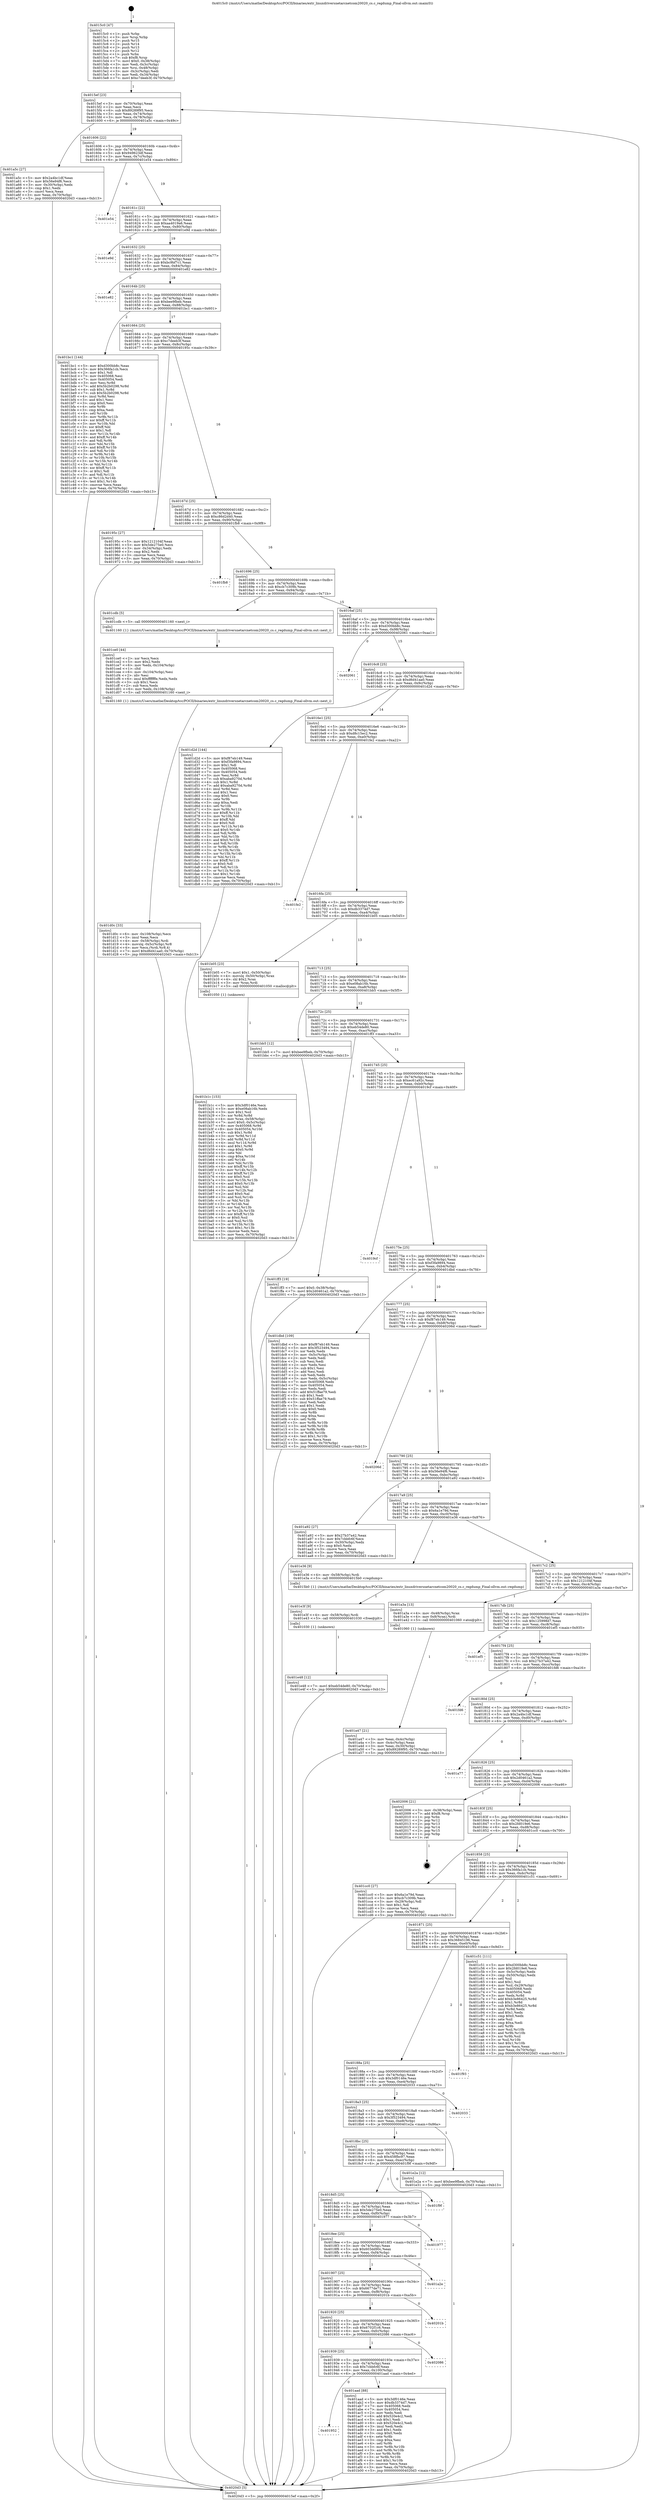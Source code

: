 digraph "0x4015c0" {
  label = "0x4015c0 (/mnt/c/Users/mathe/Desktop/tcc/POCII/binaries/extr_linuxdriversnetarcnetcom20020_cs.c_regdump_Final-ollvm.out::main(0))"
  labelloc = "t"
  node[shape=record]

  Entry [label="",width=0.3,height=0.3,shape=circle,fillcolor=black,style=filled]
  "0x4015ef" [label="{
     0x4015ef [23]\l
     | [instrs]\l
     &nbsp;&nbsp;0x4015ef \<+3\>: mov -0x70(%rbp),%eax\l
     &nbsp;&nbsp;0x4015f2 \<+2\>: mov %eax,%ecx\l
     &nbsp;&nbsp;0x4015f4 \<+6\>: sub $0x89289f95,%ecx\l
     &nbsp;&nbsp;0x4015fa \<+3\>: mov %eax,-0x74(%rbp)\l
     &nbsp;&nbsp;0x4015fd \<+3\>: mov %ecx,-0x78(%rbp)\l
     &nbsp;&nbsp;0x401600 \<+6\>: je 0000000000401a5c \<main+0x49c\>\l
  }"]
  "0x401a5c" [label="{
     0x401a5c [27]\l
     | [instrs]\l
     &nbsp;&nbsp;0x401a5c \<+5\>: mov $0x2a4bc1df,%eax\l
     &nbsp;&nbsp;0x401a61 \<+5\>: mov $0x56e94f6,%ecx\l
     &nbsp;&nbsp;0x401a66 \<+3\>: mov -0x30(%rbp),%edx\l
     &nbsp;&nbsp;0x401a69 \<+3\>: cmp $0x1,%edx\l
     &nbsp;&nbsp;0x401a6c \<+3\>: cmovl %ecx,%eax\l
     &nbsp;&nbsp;0x401a6f \<+3\>: mov %eax,-0x70(%rbp)\l
     &nbsp;&nbsp;0x401a72 \<+5\>: jmp 00000000004020d3 \<main+0xb13\>\l
  }"]
  "0x401606" [label="{
     0x401606 [22]\l
     | [instrs]\l
     &nbsp;&nbsp;0x401606 \<+5\>: jmp 000000000040160b \<main+0x4b\>\l
     &nbsp;&nbsp;0x40160b \<+3\>: mov -0x74(%rbp),%eax\l
     &nbsp;&nbsp;0x40160e \<+5\>: sub $0x949623df,%eax\l
     &nbsp;&nbsp;0x401613 \<+3\>: mov %eax,-0x7c(%rbp)\l
     &nbsp;&nbsp;0x401616 \<+6\>: je 0000000000401e54 \<main+0x894\>\l
  }"]
  Exit [label="",width=0.3,height=0.3,shape=circle,fillcolor=black,style=filled,peripheries=2]
  "0x401e54" [label="{
     0x401e54\l
  }", style=dashed]
  "0x40161c" [label="{
     0x40161c [22]\l
     | [instrs]\l
     &nbsp;&nbsp;0x40161c \<+5\>: jmp 0000000000401621 \<main+0x61\>\l
     &nbsp;&nbsp;0x401621 \<+3\>: mov -0x74(%rbp),%eax\l
     &nbsp;&nbsp;0x401624 \<+5\>: sub $0xaa4019a6,%eax\l
     &nbsp;&nbsp;0x401629 \<+3\>: mov %eax,-0x80(%rbp)\l
     &nbsp;&nbsp;0x40162c \<+6\>: je 0000000000401e9d \<main+0x8dd\>\l
  }"]
  "0x401e48" [label="{
     0x401e48 [12]\l
     | [instrs]\l
     &nbsp;&nbsp;0x401e48 \<+7\>: movl $0xeb54de80,-0x70(%rbp)\l
     &nbsp;&nbsp;0x401e4f \<+5\>: jmp 00000000004020d3 \<main+0xb13\>\l
  }"]
  "0x401e9d" [label="{
     0x401e9d\l
  }", style=dashed]
  "0x401632" [label="{
     0x401632 [25]\l
     | [instrs]\l
     &nbsp;&nbsp;0x401632 \<+5\>: jmp 0000000000401637 \<main+0x77\>\l
     &nbsp;&nbsp;0x401637 \<+3\>: mov -0x74(%rbp),%eax\l
     &nbsp;&nbsp;0x40163a \<+5\>: sub $0xbc9bf7c1,%eax\l
     &nbsp;&nbsp;0x40163f \<+6\>: mov %eax,-0x84(%rbp)\l
     &nbsp;&nbsp;0x401645 \<+6\>: je 0000000000401e82 \<main+0x8c2\>\l
  }"]
  "0x401e3f" [label="{
     0x401e3f [9]\l
     | [instrs]\l
     &nbsp;&nbsp;0x401e3f \<+4\>: mov -0x58(%rbp),%rdi\l
     &nbsp;&nbsp;0x401e43 \<+5\>: call 0000000000401030 \<free@plt\>\l
     | [calls]\l
     &nbsp;&nbsp;0x401030 \{1\} (unknown)\l
  }"]
  "0x401e82" [label="{
     0x401e82\l
  }", style=dashed]
  "0x40164b" [label="{
     0x40164b [25]\l
     | [instrs]\l
     &nbsp;&nbsp;0x40164b \<+5\>: jmp 0000000000401650 \<main+0x90\>\l
     &nbsp;&nbsp;0x401650 \<+3\>: mov -0x74(%rbp),%eax\l
     &nbsp;&nbsp;0x401653 \<+5\>: sub $0xbee9fbeb,%eax\l
     &nbsp;&nbsp;0x401658 \<+6\>: mov %eax,-0x88(%rbp)\l
     &nbsp;&nbsp;0x40165e \<+6\>: je 0000000000401bc1 \<main+0x601\>\l
  }"]
  "0x401d0c" [label="{
     0x401d0c [33]\l
     | [instrs]\l
     &nbsp;&nbsp;0x401d0c \<+6\>: mov -0x108(%rbp),%ecx\l
     &nbsp;&nbsp;0x401d12 \<+3\>: imul %eax,%ecx\l
     &nbsp;&nbsp;0x401d15 \<+4\>: mov -0x58(%rbp),%rdi\l
     &nbsp;&nbsp;0x401d19 \<+4\>: movslq -0x5c(%rbp),%r8\l
     &nbsp;&nbsp;0x401d1d \<+4\>: mov %ecx,(%rdi,%r8,4)\l
     &nbsp;&nbsp;0x401d21 \<+7\>: movl $0xd6d41aa0,-0x70(%rbp)\l
     &nbsp;&nbsp;0x401d28 \<+5\>: jmp 00000000004020d3 \<main+0xb13\>\l
  }"]
  "0x401bc1" [label="{
     0x401bc1 [144]\l
     | [instrs]\l
     &nbsp;&nbsp;0x401bc1 \<+5\>: mov $0xd300bb8c,%eax\l
     &nbsp;&nbsp;0x401bc6 \<+5\>: mov $0x366fa1cb,%ecx\l
     &nbsp;&nbsp;0x401bcb \<+2\>: mov $0x1,%dl\l
     &nbsp;&nbsp;0x401bcd \<+7\>: mov 0x405068,%esi\l
     &nbsp;&nbsp;0x401bd4 \<+7\>: mov 0x405054,%edi\l
     &nbsp;&nbsp;0x401bdb \<+3\>: mov %esi,%r8d\l
     &nbsp;&nbsp;0x401bde \<+7\>: add $0x5b2b0298,%r8d\l
     &nbsp;&nbsp;0x401be5 \<+4\>: sub $0x1,%r8d\l
     &nbsp;&nbsp;0x401be9 \<+7\>: sub $0x5b2b0298,%r8d\l
     &nbsp;&nbsp;0x401bf0 \<+4\>: imul %r8d,%esi\l
     &nbsp;&nbsp;0x401bf4 \<+3\>: and $0x1,%esi\l
     &nbsp;&nbsp;0x401bf7 \<+3\>: cmp $0x0,%esi\l
     &nbsp;&nbsp;0x401bfa \<+4\>: sete %r9b\l
     &nbsp;&nbsp;0x401bfe \<+3\>: cmp $0xa,%edi\l
     &nbsp;&nbsp;0x401c01 \<+4\>: setl %r10b\l
     &nbsp;&nbsp;0x401c05 \<+3\>: mov %r9b,%r11b\l
     &nbsp;&nbsp;0x401c08 \<+4\>: xor $0xff,%r11b\l
     &nbsp;&nbsp;0x401c0c \<+3\>: mov %r10b,%bl\l
     &nbsp;&nbsp;0x401c0f \<+3\>: xor $0xff,%bl\l
     &nbsp;&nbsp;0x401c12 \<+3\>: xor $0x1,%dl\l
     &nbsp;&nbsp;0x401c15 \<+3\>: mov %r11b,%r14b\l
     &nbsp;&nbsp;0x401c18 \<+4\>: and $0xff,%r14b\l
     &nbsp;&nbsp;0x401c1c \<+3\>: and %dl,%r9b\l
     &nbsp;&nbsp;0x401c1f \<+3\>: mov %bl,%r15b\l
     &nbsp;&nbsp;0x401c22 \<+4\>: and $0xff,%r15b\l
     &nbsp;&nbsp;0x401c26 \<+3\>: and %dl,%r10b\l
     &nbsp;&nbsp;0x401c29 \<+3\>: or %r9b,%r14b\l
     &nbsp;&nbsp;0x401c2c \<+3\>: or %r10b,%r15b\l
     &nbsp;&nbsp;0x401c2f \<+3\>: xor %r15b,%r14b\l
     &nbsp;&nbsp;0x401c32 \<+3\>: or %bl,%r11b\l
     &nbsp;&nbsp;0x401c35 \<+4\>: xor $0xff,%r11b\l
     &nbsp;&nbsp;0x401c39 \<+3\>: or $0x1,%dl\l
     &nbsp;&nbsp;0x401c3c \<+3\>: and %dl,%r11b\l
     &nbsp;&nbsp;0x401c3f \<+3\>: or %r11b,%r14b\l
     &nbsp;&nbsp;0x401c42 \<+4\>: test $0x1,%r14b\l
     &nbsp;&nbsp;0x401c46 \<+3\>: cmovne %ecx,%eax\l
     &nbsp;&nbsp;0x401c49 \<+3\>: mov %eax,-0x70(%rbp)\l
     &nbsp;&nbsp;0x401c4c \<+5\>: jmp 00000000004020d3 \<main+0xb13\>\l
  }"]
  "0x401664" [label="{
     0x401664 [25]\l
     | [instrs]\l
     &nbsp;&nbsp;0x401664 \<+5\>: jmp 0000000000401669 \<main+0xa9\>\l
     &nbsp;&nbsp;0x401669 \<+3\>: mov -0x74(%rbp),%eax\l
     &nbsp;&nbsp;0x40166c \<+5\>: sub $0xc7deeb3f,%eax\l
     &nbsp;&nbsp;0x401671 \<+6\>: mov %eax,-0x8c(%rbp)\l
     &nbsp;&nbsp;0x401677 \<+6\>: je 000000000040195c \<main+0x39c\>\l
  }"]
  "0x401ce0" [label="{
     0x401ce0 [44]\l
     | [instrs]\l
     &nbsp;&nbsp;0x401ce0 \<+2\>: xor %ecx,%ecx\l
     &nbsp;&nbsp;0x401ce2 \<+5\>: mov $0x2,%edx\l
     &nbsp;&nbsp;0x401ce7 \<+6\>: mov %edx,-0x104(%rbp)\l
     &nbsp;&nbsp;0x401ced \<+1\>: cltd\l
     &nbsp;&nbsp;0x401cee \<+6\>: mov -0x104(%rbp),%esi\l
     &nbsp;&nbsp;0x401cf4 \<+2\>: idiv %esi\l
     &nbsp;&nbsp;0x401cf6 \<+6\>: imul $0xfffffffe,%edx,%edx\l
     &nbsp;&nbsp;0x401cfc \<+3\>: sub $0x1,%ecx\l
     &nbsp;&nbsp;0x401cff \<+2\>: sub %ecx,%edx\l
     &nbsp;&nbsp;0x401d01 \<+6\>: mov %edx,-0x108(%rbp)\l
     &nbsp;&nbsp;0x401d07 \<+5\>: call 0000000000401160 \<next_i\>\l
     | [calls]\l
     &nbsp;&nbsp;0x401160 \{1\} (/mnt/c/Users/mathe/Desktop/tcc/POCII/binaries/extr_linuxdriversnetarcnetcom20020_cs.c_regdump_Final-ollvm.out::next_i)\l
  }"]
  "0x40195c" [label="{
     0x40195c [27]\l
     | [instrs]\l
     &nbsp;&nbsp;0x40195c \<+5\>: mov $0x1212104f,%eax\l
     &nbsp;&nbsp;0x401961 \<+5\>: mov $0x5de275e0,%ecx\l
     &nbsp;&nbsp;0x401966 \<+3\>: mov -0x34(%rbp),%edx\l
     &nbsp;&nbsp;0x401969 \<+3\>: cmp $0x2,%edx\l
     &nbsp;&nbsp;0x40196c \<+3\>: cmovne %ecx,%eax\l
     &nbsp;&nbsp;0x40196f \<+3\>: mov %eax,-0x70(%rbp)\l
     &nbsp;&nbsp;0x401972 \<+5\>: jmp 00000000004020d3 \<main+0xb13\>\l
  }"]
  "0x40167d" [label="{
     0x40167d [25]\l
     | [instrs]\l
     &nbsp;&nbsp;0x40167d \<+5\>: jmp 0000000000401682 \<main+0xc2\>\l
     &nbsp;&nbsp;0x401682 \<+3\>: mov -0x74(%rbp),%eax\l
     &nbsp;&nbsp;0x401685 \<+5\>: sub $0xc86d2d40,%eax\l
     &nbsp;&nbsp;0x40168a \<+6\>: mov %eax,-0x90(%rbp)\l
     &nbsp;&nbsp;0x401690 \<+6\>: je 0000000000401fb8 \<main+0x9f8\>\l
  }"]
  "0x4020d3" [label="{
     0x4020d3 [5]\l
     | [instrs]\l
     &nbsp;&nbsp;0x4020d3 \<+5\>: jmp 00000000004015ef \<main+0x2f\>\l
  }"]
  "0x4015c0" [label="{
     0x4015c0 [47]\l
     | [instrs]\l
     &nbsp;&nbsp;0x4015c0 \<+1\>: push %rbp\l
     &nbsp;&nbsp;0x4015c1 \<+3\>: mov %rsp,%rbp\l
     &nbsp;&nbsp;0x4015c4 \<+2\>: push %r15\l
     &nbsp;&nbsp;0x4015c6 \<+2\>: push %r14\l
     &nbsp;&nbsp;0x4015c8 \<+2\>: push %r13\l
     &nbsp;&nbsp;0x4015ca \<+2\>: push %r12\l
     &nbsp;&nbsp;0x4015cc \<+1\>: push %rbx\l
     &nbsp;&nbsp;0x4015cd \<+7\>: sub $0xf8,%rsp\l
     &nbsp;&nbsp;0x4015d4 \<+7\>: movl $0x0,-0x38(%rbp)\l
     &nbsp;&nbsp;0x4015db \<+3\>: mov %edi,-0x3c(%rbp)\l
     &nbsp;&nbsp;0x4015de \<+4\>: mov %rsi,-0x48(%rbp)\l
     &nbsp;&nbsp;0x4015e2 \<+3\>: mov -0x3c(%rbp),%edi\l
     &nbsp;&nbsp;0x4015e5 \<+3\>: mov %edi,-0x34(%rbp)\l
     &nbsp;&nbsp;0x4015e8 \<+7\>: movl $0xc7deeb3f,-0x70(%rbp)\l
  }"]
  "0x401b1c" [label="{
     0x401b1c [153]\l
     | [instrs]\l
     &nbsp;&nbsp;0x401b1c \<+5\>: mov $0x3df0146e,%ecx\l
     &nbsp;&nbsp;0x401b21 \<+5\>: mov $0xe08ab16b,%edx\l
     &nbsp;&nbsp;0x401b26 \<+3\>: mov $0x1,%sil\l
     &nbsp;&nbsp;0x401b29 \<+3\>: xor %r8d,%r8d\l
     &nbsp;&nbsp;0x401b2c \<+4\>: mov %rax,-0x58(%rbp)\l
     &nbsp;&nbsp;0x401b30 \<+7\>: movl $0x0,-0x5c(%rbp)\l
     &nbsp;&nbsp;0x401b37 \<+8\>: mov 0x405068,%r9d\l
     &nbsp;&nbsp;0x401b3f \<+8\>: mov 0x405054,%r10d\l
     &nbsp;&nbsp;0x401b47 \<+4\>: sub $0x1,%r8d\l
     &nbsp;&nbsp;0x401b4b \<+3\>: mov %r9d,%r11d\l
     &nbsp;&nbsp;0x401b4e \<+3\>: add %r8d,%r11d\l
     &nbsp;&nbsp;0x401b51 \<+4\>: imul %r11d,%r9d\l
     &nbsp;&nbsp;0x401b55 \<+4\>: and $0x1,%r9d\l
     &nbsp;&nbsp;0x401b59 \<+4\>: cmp $0x0,%r9d\l
     &nbsp;&nbsp;0x401b5d \<+3\>: sete %bl\l
     &nbsp;&nbsp;0x401b60 \<+4\>: cmp $0xa,%r10d\l
     &nbsp;&nbsp;0x401b64 \<+4\>: setl %r14b\l
     &nbsp;&nbsp;0x401b68 \<+3\>: mov %bl,%r15b\l
     &nbsp;&nbsp;0x401b6b \<+4\>: xor $0xff,%r15b\l
     &nbsp;&nbsp;0x401b6f \<+3\>: mov %r14b,%r12b\l
     &nbsp;&nbsp;0x401b72 \<+4\>: xor $0xff,%r12b\l
     &nbsp;&nbsp;0x401b76 \<+4\>: xor $0x0,%sil\l
     &nbsp;&nbsp;0x401b7a \<+3\>: mov %r15b,%r13b\l
     &nbsp;&nbsp;0x401b7d \<+4\>: and $0x0,%r13b\l
     &nbsp;&nbsp;0x401b81 \<+3\>: and %sil,%bl\l
     &nbsp;&nbsp;0x401b84 \<+3\>: mov %r12b,%al\l
     &nbsp;&nbsp;0x401b87 \<+2\>: and $0x0,%al\l
     &nbsp;&nbsp;0x401b89 \<+3\>: and %sil,%r14b\l
     &nbsp;&nbsp;0x401b8c \<+3\>: or %bl,%r13b\l
     &nbsp;&nbsp;0x401b8f \<+3\>: or %r14b,%al\l
     &nbsp;&nbsp;0x401b92 \<+3\>: xor %al,%r13b\l
     &nbsp;&nbsp;0x401b95 \<+3\>: or %r12b,%r15b\l
     &nbsp;&nbsp;0x401b98 \<+4\>: xor $0xff,%r15b\l
     &nbsp;&nbsp;0x401b9c \<+4\>: or $0x0,%sil\l
     &nbsp;&nbsp;0x401ba0 \<+3\>: and %sil,%r15b\l
     &nbsp;&nbsp;0x401ba3 \<+3\>: or %r15b,%r13b\l
     &nbsp;&nbsp;0x401ba6 \<+4\>: test $0x1,%r13b\l
     &nbsp;&nbsp;0x401baa \<+3\>: cmovne %edx,%ecx\l
     &nbsp;&nbsp;0x401bad \<+3\>: mov %ecx,-0x70(%rbp)\l
     &nbsp;&nbsp;0x401bb0 \<+5\>: jmp 00000000004020d3 \<main+0xb13\>\l
  }"]
  "0x401fb8" [label="{
     0x401fb8\l
  }", style=dashed]
  "0x401696" [label="{
     0x401696 [25]\l
     | [instrs]\l
     &nbsp;&nbsp;0x401696 \<+5\>: jmp 000000000040169b \<main+0xdb\>\l
     &nbsp;&nbsp;0x40169b \<+3\>: mov -0x74(%rbp),%eax\l
     &nbsp;&nbsp;0x40169e \<+5\>: sub $0xcb7c309b,%eax\l
     &nbsp;&nbsp;0x4016a3 \<+6\>: mov %eax,-0x94(%rbp)\l
     &nbsp;&nbsp;0x4016a9 \<+6\>: je 0000000000401cdb \<main+0x71b\>\l
  }"]
  "0x401952" [label="{
     0x401952\l
  }", style=dashed]
  "0x401cdb" [label="{
     0x401cdb [5]\l
     | [instrs]\l
     &nbsp;&nbsp;0x401cdb \<+5\>: call 0000000000401160 \<next_i\>\l
     | [calls]\l
     &nbsp;&nbsp;0x401160 \{1\} (/mnt/c/Users/mathe/Desktop/tcc/POCII/binaries/extr_linuxdriversnetarcnetcom20020_cs.c_regdump_Final-ollvm.out::next_i)\l
  }"]
  "0x4016af" [label="{
     0x4016af [25]\l
     | [instrs]\l
     &nbsp;&nbsp;0x4016af \<+5\>: jmp 00000000004016b4 \<main+0xf4\>\l
     &nbsp;&nbsp;0x4016b4 \<+3\>: mov -0x74(%rbp),%eax\l
     &nbsp;&nbsp;0x4016b7 \<+5\>: sub $0xd300bb8c,%eax\l
     &nbsp;&nbsp;0x4016bc \<+6\>: mov %eax,-0x98(%rbp)\l
     &nbsp;&nbsp;0x4016c2 \<+6\>: je 0000000000402061 \<main+0xaa1\>\l
  }"]
  "0x401aad" [label="{
     0x401aad [88]\l
     | [instrs]\l
     &nbsp;&nbsp;0x401aad \<+5\>: mov $0x3df0146e,%eax\l
     &nbsp;&nbsp;0x401ab2 \<+5\>: mov $0xdb3374d7,%ecx\l
     &nbsp;&nbsp;0x401ab7 \<+7\>: mov 0x405068,%edx\l
     &nbsp;&nbsp;0x401abe \<+7\>: mov 0x405054,%esi\l
     &nbsp;&nbsp;0x401ac5 \<+2\>: mov %edx,%edi\l
     &nbsp;&nbsp;0x401ac7 \<+6\>: add $0x520e4c2,%edi\l
     &nbsp;&nbsp;0x401acd \<+3\>: sub $0x1,%edi\l
     &nbsp;&nbsp;0x401ad0 \<+6\>: sub $0x520e4c2,%edi\l
     &nbsp;&nbsp;0x401ad6 \<+3\>: imul %edi,%edx\l
     &nbsp;&nbsp;0x401ad9 \<+3\>: and $0x1,%edx\l
     &nbsp;&nbsp;0x401adc \<+3\>: cmp $0x0,%edx\l
     &nbsp;&nbsp;0x401adf \<+4\>: sete %r8b\l
     &nbsp;&nbsp;0x401ae3 \<+3\>: cmp $0xa,%esi\l
     &nbsp;&nbsp;0x401ae6 \<+4\>: setl %r9b\l
     &nbsp;&nbsp;0x401aea \<+3\>: mov %r8b,%r10b\l
     &nbsp;&nbsp;0x401aed \<+3\>: and %r9b,%r10b\l
     &nbsp;&nbsp;0x401af0 \<+3\>: xor %r9b,%r8b\l
     &nbsp;&nbsp;0x401af3 \<+3\>: or %r8b,%r10b\l
     &nbsp;&nbsp;0x401af6 \<+4\>: test $0x1,%r10b\l
     &nbsp;&nbsp;0x401afa \<+3\>: cmovne %ecx,%eax\l
     &nbsp;&nbsp;0x401afd \<+3\>: mov %eax,-0x70(%rbp)\l
     &nbsp;&nbsp;0x401b00 \<+5\>: jmp 00000000004020d3 \<main+0xb13\>\l
  }"]
  "0x402061" [label="{
     0x402061\l
  }", style=dashed]
  "0x4016c8" [label="{
     0x4016c8 [25]\l
     | [instrs]\l
     &nbsp;&nbsp;0x4016c8 \<+5\>: jmp 00000000004016cd \<main+0x10d\>\l
     &nbsp;&nbsp;0x4016cd \<+3\>: mov -0x74(%rbp),%eax\l
     &nbsp;&nbsp;0x4016d0 \<+5\>: sub $0xd6d41aa0,%eax\l
     &nbsp;&nbsp;0x4016d5 \<+6\>: mov %eax,-0x9c(%rbp)\l
     &nbsp;&nbsp;0x4016db \<+6\>: je 0000000000401d2d \<main+0x76d\>\l
  }"]
  "0x401939" [label="{
     0x401939 [25]\l
     | [instrs]\l
     &nbsp;&nbsp;0x401939 \<+5\>: jmp 000000000040193e \<main+0x37e\>\l
     &nbsp;&nbsp;0x40193e \<+3\>: mov -0x74(%rbp),%eax\l
     &nbsp;&nbsp;0x401941 \<+5\>: sub $0x7cbbfc6f,%eax\l
     &nbsp;&nbsp;0x401946 \<+6\>: mov %eax,-0x100(%rbp)\l
     &nbsp;&nbsp;0x40194c \<+6\>: je 0000000000401aad \<main+0x4ed\>\l
  }"]
  "0x401d2d" [label="{
     0x401d2d [144]\l
     | [instrs]\l
     &nbsp;&nbsp;0x401d2d \<+5\>: mov $0xf87eb149,%eax\l
     &nbsp;&nbsp;0x401d32 \<+5\>: mov $0xf3fa9894,%ecx\l
     &nbsp;&nbsp;0x401d37 \<+2\>: mov $0x1,%dl\l
     &nbsp;&nbsp;0x401d39 \<+7\>: mov 0x405068,%esi\l
     &nbsp;&nbsp;0x401d40 \<+7\>: mov 0x405054,%edi\l
     &nbsp;&nbsp;0x401d47 \<+3\>: mov %esi,%r8d\l
     &nbsp;&nbsp;0x401d4a \<+7\>: sub $0xaba9270d,%r8d\l
     &nbsp;&nbsp;0x401d51 \<+4\>: sub $0x1,%r8d\l
     &nbsp;&nbsp;0x401d55 \<+7\>: add $0xaba9270d,%r8d\l
     &nbsp;&nbsp;0x401d5c \<+4\>: imul %r8d,%esi\l
     &nbsp;&nbsp;0x401d60 \<+3\>: and $0x1,%esi\l
     &nbsp;&nbsp;0x401d63 \<+3\>: cmp $0x0,%esi\l
     &nbsp;&nbsp;0x401d66 \<+4\>: sete %r9b\l
     &nbsp;&nbsp;0x401d6a \<+3\>: cmp $0xa,%edi\l
     &nbsp;&nbsp;0x401d6d \<+4\>: setl %r10b\l
     &nbsp;&nbsp;0x401d71 \<+3\>: mov %r9b,%r11b\l
     &nbsp;&nbsp;0x401d74 \<+4\>: xor $0xff,%r11b\l
     &nbsp;&nbsp;0x401d78 \<+3\>: mov %r10b,%bl\l
     &nbsp;&nbsp;0x401d7b \<+3\>: xor $0xff,%bl\l
     &nbsp;&nbsp;0x401d7e \<+3\>: xor $0x0,%dl\l
     &nbsp;&nbsp;0x401d81 \<+3\>: mov %r11b,%r14b\l
     &nbsp;&nbsp;0x401d84 \<+4\>: and $0x0,%r14b\l
     &nbsp;&nbsp;0x401d88 \<+3\>: and %dl,%r9b\l
     &nbsp;&nbsp;0x401d8b \<+3\>: mov %bl,%r15b\l
     &nbsp;&nbsp;0x401d8e \<+4\>: and $0x0,%r15b\l
     &nbsp;&nbsp;0x401d92 \<+3\>: and %dl,%r10b\l
     &nbsp;&nbsp;0x401d95 \<+3\>: or %r9b,%r14b\l
     &nbsp;&nbsp;0x401d98 \<+3\>: or %r10b,%r15b\l
     &nbsp;&nbsp;0x401d9b \<+3\>: xor %r15b,%r14b\l
     &nbsp;&nbsp;0x401d9e \<+3\>: or %bl,%r11b\l
     &nbsp;&nbsp;0x401da1 \<+4\>: xor $0xff,%r11b\l
     &nbsp;&nbsp;0x401da5 \<+3\>: or $0x0,%dl\l
     &nbsp;&nbsp;0x401da8 \<+3\>: and %dl,%r11b\l
     &nbsp;&nbsp;0x401dab \<+3\>: or %r11b,%r14b\l
     &nbsp;&nbsp;0x401dae \<+4\>: test $0x1,%r14b\l
     &nbsp;&nbsp;0x401db2 \<+3\>: cmovne %ecx,%eax\l
     &nbsp;&nbsp;0x401db5 \<+3\>: mov %eax,-0x70(%rbp)\l
     &nbsp;&nbsp;0x401db8 \<+5\>: jmp 00000000004020d3 \<main+0xb13\>\l
  }"]
  "0x4016e1" [label="{
     0x4016e1 [25]\l
     | [instrs]\l
     &nbsp;&nbsp;0x4016e1 \<+5\>: jmp 00000000004016e6 \<main+0x126\>\l
     &nbsp;&nbsp;0x4016e6 \<+3\>: mov -0x74(%rbp),%eax\l
     &nbsp;&nbsp;0x4016e9 \<+5\>: sub $0xd8c15ec2,%eax\l
     &nbsp;&nbsp;0x4016ee \<+6\>: mov %eax,-0xa0(%rbp)\l
     &nbsp;&nbsp;0x4016f4 \<+6\>: je 0000000000401fe2 \<main+0xa22\>\l
  }"]
  "0x402086" [label="{
     0x402086\l
  }", style=dashed]
  "0x401fe2" [label="{
     0x401fe2\l
  }", style=dashed]
  "0x4016fa" [label="{
     0x4016fa [25]\l
     | [instrs]\l
     &nbsp;&nbsp;0x4016fa \<+5\>: jmp 00000000004016ff \<main+0x13f\>\l
     &nbsp;&nbsp;0x4016ff \<+3\>: mov -0x74(%rbp),%eax\l
     &nbsp;&nbsp;0x401702 \<+5\>: sub $0xdb3374d7,%eax\l
     &nbsp;&nbsp;0x401707 \<+6\>: mov %eax,-0xa4(%rbp)\l
     &nbsp;&nbsp;0x40170d \<+6\>: je 0000000000401b05 \<main+0x545\>\l
  }"]
  "0x401920" [label="{
     0x401920 [25]\l
     | [instrs]\l
     &nbsp;&nbsp;0x401920 \<+5\>: jmp 0000000000401925 \<main+0x365\>\l
     &nbsp;&nbsp;0x401925 \<+3\>: mov -0x74(%rbp),%eax\l
     &nbsp;&nbsp;0x401928 \<+5\>: sub $0x6702f1c6,%eax\l
     &nbsp;&nbsp;0x40192d \<+6\>: mov %eax,-0xfc(%rbp)\l
     &nbsp;&nbsp;0x401933 \<+6\>: je 0000000000402086 \<main+0xac6\>\l
  }"]
  "0x401b05" [label="{
     0x401b05 [23]\l
     | [instrs]\l
     &nbsp;&nbsp;0x401b05 \<+7\>: movl $0x1,-0x50(%rbp)\l
     &nbsp;&nbsp;0x401b0c \<+4\>: movslq -0x50(%rbp),%rax\l
     &nbsp;&nbsp;0x401b10 \<+4\>: shl $0x2,%rax\l
     &nbsp;&nbsp;0x401b14 \<+3\>: mov %rax,%rdi\l
     &nbsp;&nbsp;0x401b17 \<+5\>: call 0000000000401050 \<malloc@plt\>\l
     | [calls]\l
     &nbsp;&nbsp;0x401050 \{1\} (unknown)\l
  }"]
  "0x401713" [label="{
     0x401713 [25]\l
     | [instrs]\l
     &nbsp;&nbsp;0x401713 \<+5\>: jmp 0000000000401718 \<main+0x158\>\l
     &nbsp;&nbsp;0x401718 \<+3\>: mov -0x74(%rbp),%eax\l
     &nbsp;&nbsp;0x40171b \<+5\>: sub $0xe08ab16b,%eax\l
     &nbsp;&nbsp;0x401720 \<+6\>: mov %eax,-0xa8(%rbp)\l
     &nbsp;&nbsp;0x401726 \<+6\>: je 0000000000401bb5 \<main+0x5f5\>\l
  }"]
  "0x40201b" [label="{
     0x40201b\l
  }", style=dashed]
  "0x401bb5" [label="{
     0x401bb5 [12]\l
     | [instrs]\l
     &nbsp;&nbsp;0x401bb5 \<+7\>: movl $0xbee9fbeb,-0x70(%rbp)\l
     &nbsp;&nbsp;0x401bbc \<+5\>: jmp 00000000004020d3 \<main+0xb13\>\l
  }"]
  "0x40172c" [label="{
     0x40172c [25]\l
     | [instrs]\l
     &nbsp;&nbsp;0x40172c \<+5\>: jmp 0000000000401731 \<main+0x171\>\l
     &nbsp;&nbsp;0x401731 \<+3\>: mov -0x74(%rbp),%eax\l
     &nbsp;&nbsp;0x401734 \<+5\>: sub $0xeb54de80,%eax\l
     &nbsp;&nbsp;0x401739 \<+6\>: mov %eax,-0xac(%rbp)\l
     &nbsp;&nbsp;0x40173f \<+6\>: je 0000000000401ff3 \<main+0xa33\>\l
  }"]
  "0x401907" [label="{
     0x401907 [25]\l
     | [instrs]\l
     &nbsp;&nbsp;0x401907 \<+5\>: jmp 000000000040190c \<main+0x34c\>\l
     &nbsp;&nbsp;0x40190c \<+3\>: mov -0x74(%rbp),%eax\l
     &nbsp;&nbsp;0x40190f \<+5\>: sub $0x6677de71,%eax\l
     &nbsp;&nbsp;0x401914 \<+6\>: mov %eax,-0xf8(%rbp)\l
     &nbsp;&nbsp;0x40191a \<+6\>: je 000000000040201b \<main+0xa5b\>\l
  }"]
  "0x401ff3" [label="{
     0x401ff3 [19]\l
     | [instrs]\l
     &nbsp;&nbsp;0x401ff3 \<+7\>: movl $0x0,-0x38(%rbp)\l
     &nbsp;&nbsp;0x401ffa \<+7\>: movl $0x2d0461a2,-0x70(%rbp)\l
     &nbsp;&nbsp;0x402001 \<+5\>: jmp 00000000004020d3 \<main+0xb13\>\l
  }"]
  "0x401745" [label="{
     0x401745 [25]\l
     | [instrs]\l
     &nbsp;&nbsp;0x401745 \<+5\>: jmp 000000000040174a \<main+0x18a\>\l
     &nbsp;&nbsp;0x40174a \<+3\>: mov -0x74(%rbp),%eax\l
     &nbsp;&nbsp;0x40174d \<+5\>: sub $0xec61a92c,%eax\l
     &nbsp;&nbsp;0x401752 \<+6\>: mov %eax,-0xb0(%rbp)\l
     &nbsp;&nbsp;0x401758 \<+6\>: je 00000000004019cf \<main+0x40f\>\l
  }"]
  "0x401a2e" [label="{
     0x401a2e\l
  }", style=dashed]
  "0x4019cf" [label="{
     0x4019cf\l
  }", style=dashed]
  "0x40175e" [label="{
     0x40175e [25]\l
     | [instrs]\l
     &nbsp;&nbsp;0x40175e \<+5\>: jmp 0000000000401763 \<main+0x1a3\>\l
     &nbsp;&nbsp;0x401763 \<+3\>: mov -0x74(%rbp),%eax\l
     &nbsp;&nbsp;0x401766 \<+5\>: sub $0xf3fa9894,%eax\l
     &nbsp;&nbsp;0x40176b \<+6\>: mov %eax,-0xb4(%rbp)\l
     &nbsp;&nbsp;0x401771 \<+6\>: je 0000000000401dbd \<main+0x7fd\>\l
  }"]
  "0x4018ee" [label="{
     0x4018ee [25]\l
     | [instrs]\l
     &nbsp;&nbsp;0x4018ee \<+5\>: jmp 00000000004018f3 \<main+0x333\>\l
     &nbsp;&nbsp;0x4018f3 \<+3\>: mov -0x74(%rbp),%eax\l
     &nbsp;&nbsp;0x4018f6 \<+5\>: sub $0x603dd90c,%eax\l
     &nbsp;&nbsp;0x4018fb \<+6\>: mov %eax,-0xf4(%rbp)\l
     &nbsp;&nbsp;0x401901 \<+6\>: je 0000000000401a2e \<main+0x46e\>\l
  }"]
  "0x401dbd" [label="{
     0x401dbd [109]\l
     | [instrs]\l
     &nbsp;&nbsp;0x401dbd \<+5\>: mov $0xf87eb149,%eax\l
     &nbsp;&nbsp;0x401dc2 \<+5\>: mov $0x3f523494,%ecx\l
     &nbsp;&nbsp;0x401dc7 \<+2\>: xor %edx,%edx\l
     &nbsp;&nbsp;0x401dc9 \<+3\>: mov -0x5c(%rbp),%esi\l
     &nbsp;&nbsp;0x401dcc \<+2\>: mov %edx,%edi\l
     &nbsp;&nbsp;0x401dce \<+2\>: sub %esi,%edi\l
     &nbsp;&nbsp;0x401dd0 \<+2\>: mov %edx,%esi\l
     &nbsp;&nbsp;0x401dd2 \<+3\>: sub $0x1,%esi\l
     &nbsp;&nbsp;0x401dd5 \<+2\>: add %esi,%edi\l
     &nbsp;&nbsp;0x401dd7 \<+2\>: sub %edi,%edx\l
     &nbsp;&nbsp;0x401dd9 \<+3\>: mov %edx,-0x5c(%rbp)\l
     &nbsp;&nbsp;0x401ddc \<+7\>: mov 0x405068,%edx\l
     &nbsp;&nbsp;0x401de3 \<+7\>: mov 0x405054,%esi\l
     &nbsp;&nbsp;0x401dea \<+2\>: mov %edx,%edi\l
     &nbsp;&nbsp;0x401dec \<+6\>: add $0x51ffae79,%edi\l
     &nbsp;&nbsp;0x401df2 \<+3\>: sub $0x1,%edi\l
     &nbsp;&nbsp;0x401df5 \<+6\>: sub $0x51ffae79,%edi\l
     &nbsp;&nbsp;0x401dfb \<+3\>: imul %edi,%edx\l
     &nbsp;&nbsp;0x401dfe \<+3\>: and $0x1,%edx\l
     &nbsp;&nbsp;0x401e01 \<+3\>: cmp $0x0,%edx\l
     &nbsp;&nbsp;0x401e04 \<+4\>: sete %r8b\l
     &nbsp;&nbsp;0x401e08 \<+3\>: cmp $0xa,%esi\l
     &nbsp;&nbsp;0x401e0b \<+4\>: setl %r9b\l
     &nbsp;&nbsp;0x401e0f \<+3\>: mov %r8b,%r10b\l
     &nbsp;&nbsp;0x401e12 \<+3\>: and %r9b,%r10b\l
     &nbsp;&nbsp;0x401e15 \<+3\>: xor %r9b,%r8b\l
     &nbsp;&nbsp;0x401e18 \<+3\>: or %r8b,%r10b\l
     &nbsp;&nbsp;0x401e1b \<+4\>: test $0x1,%r10b\l
     &nbsp;&nbsp;0x401e1f \<+3\>: cmovne %ecx,%eax\l
     &nbsp;&nbsp;0x401e22 \<+3\>: mov %eax,-0x70(%rbp)\l
     &nbsp;&nbsp;0x401e25 \<+5\>: jmp 00000000004020d3 \<main+0xb13\>\l
  }"]
  "0x401777" [label="{
     0x401777 [25]\l
     | [instrs]\l
     &nbsp;&nbsp;0x401777 \<+5\>: jmp 000000000040177c \<main+0x1bc\>\l
     &nbsp;&nbsp;0x40177c \<+3\>: mov -0x74(%rbp),%eax\l
     &nbsp;&nbsp;0x40177f \<+5\>: sub $0xf87eb149,%eax\l
     &nbsp;&nbsp;0x401784 \<+6\>: mov %eax,-0xb8(%rbp)\l
     &nbsp;&nbsp;0x40178a \<+6\>: je 000000000040206d \<main+0xaad\>\l
  }"]
  "0x401977" [label="{
     0x401977\l
  }", style=dashed]
  "0x40206d" [label="{
     0x40206d\l
  }", style=dashed]
  "0x401790" [label="{
     0x401790 [25]\l
     | [instrs]\l
     &nbsp;&nbsp;0x401790 \<+5\>: jmp 0000000000401795 \<main+0x1d5\>\l
     &nbsp;&nbsp;0x401795 \<+3\>: mov -0x74(%rbp),%eax\l
     &nbsp;&nbsp;0x401798 \<+5\>: sub $0x56e94f6,%eax\l
     &nbsp;&nbsp;0x40179d \<+6\>: mov %eax,-0xbc(%rbp)\l
     &nbsp;&nbsp;0x4017a3 \<+6\>: je 0000000000401a92 \<main+0x4d2\>\l
  }"]
  "0x4018d5" [label="{
     0x4018d5 [25]\l
     | [instrs]\l
     &nbsp;&nbsp;0x4018d5 \<+5\>: jmp 00000000004018da \<main+0x31a\>\l
     &nbsp;&nbsp;0x4018da \<+3\>: mov -0x74(%rbp),%eax\l
     &nbsp;&nbsp;0x4018dd \<+5\>: sub $0x5de275e0,%eax\l
     &nbsp;&nbsp;0x4018e2 \<+6\>: mov %eax,-0xf0(%rbp)\l
     &nbsp;&nbsp;0x4018e8 \<+6\>: je 0000000000401977 \<main+0x3b7\>\l
  }"]
  "0x401a92" [label="{
     0x401a92 [27]\l
     | [instrs]\l
     &nbsp;&nbsp;0x401a92 \<+5\>: mov $0x27b37a42,%eax\l
     &nbsp;&nbsp;0x401a97 \<+5\>: mov $0x7cbbfc6f,%ecx\l
     &nbsp;&nbsp;0x401a9c \<+3\>: mov -0x30(%rbp),%edx\l
     &nbsp;&nbsp;0x401a9f \<+3\>: cmp $0x0,%edx\l
     &nbsp;&nbsp;0x401aa2 \<+3\>: cmove %ecx,%eax\l
     &nbsp;&nbsp;0x401aa5 \<+3\>: mov %eax,-0x70(%rbp)\l
     &nbsp;&nbsp;0x401aa8 \<+5\>: jmp 00000000004020d3 \<main+0xb13\>\l
  }"]
  "0x4017a9" [label="{
     0x4017a9 [25]\l
     | [instrs]\l
     &nbsp;&nbsp;0x4017a9 \<+5\>: jmp 00000000004017ae \<main+0x1ee\>\l
     &nbsp;&nbsp;0x4017ae \<+3\>: mov -0x74(%rbp),%eax\l
     &nbsp;&nbsp;0x4017b1 \<+5\>: sub $0x6a1e79d,%eax\l
     &nbsp;&nbsp;0x4017b6 \<+6\>: mov %eax,-0xc0(%rbp)\l
     &nbsp;&nbsp;0x4017bc \<+6\>: je 0000000000401e36 \<main+0x876\>\l
  }"]
  "0x401f9f" [label="{
     0x401f9f\l
  }", style=dashed]
  "0x401e36" [label="{
     0x401e36 [9]\l
     | [instrs]\l
     &nbsp;&nbsp;0x401e36 \<+4\>: mov -0x58(%rbp),%rdi\l
     &nbsp;&nbsp;0x401e3a \<+5\>: call 00000000004015b0 \<regdump\>\l
     | [calls]\l
     &nbsp;&nbsp;0x4015b0 \{1\} (/mnt/c/Users/mathe/Desktop/tcc/POCII/binaries/extr_linuxdriversnetarcnetcom20020_cs.c_regdump_Final-ollvm.out::regdump)\l
  }"]
  "0x4017c2" [label="{
     0x4017c2 [25]\l
     | [instrs]\l
     &nbsp;&nbsp;0x4017c2 \<+5\>: jmp 00000000004017c7 \<main+0x207\>\l
     &nbsp;&nbsp;0x4017c7 \<+3\>: mov -0x74(%rbp),%eax\l
     &nbsp;&nbsp;0x4017ca \<+5\>: sub $0x1212104f,%eax\l
     &nbsp;&nbsp;0x4017cf \<+6\>: mov %eax,-0xc4(%rbp)\l
     &nbsp;&nbsp;0x4017d5 \<+6\>: je 0000000000401a3a \<main+0x47a\>\l
  }"]
  "0x4018bc" [label="{
     0x4018bc [25]\l
     | [instrs]\l
     &nbsp;&nbsp;0x4018bc \<+5\>: jmp 00000000004018c1 \<main+0x301\>\l
     &nbsp;&nbsp;0x4018c1 \<+3\>: mov -0x74(%rbp),%eax\l
     &nbsp;&nbsp;0x4018c4 \<+5\>: sub $0x458fbc97,%eax\l
     &nbsp;&nbsp;0x4018c9 \<+6\>: mov %eax,-0xec(%rbp)\l
     &nbsp;&nbsp;0x4018cf \<+6\>: je 0000000000401f9f \<main+0x9df\>\l
  }"]
  "0x401a3a" [label="{
     0x401a3a [13]\l
     | [instrs]\l
     &nbsp;&nbsp;0x401a3a \<+4\>: mov -0x48(%rbp),%rax\l
     &nbsp;&nbsp;0x401a3e \<+4\>: mov 0x8(%rax),%rdi\l
     &nbsp;&nbsp;0x401a42 \<+5\>: call 0000000000401060 \<atoi@plt\>\l
     | [calls]\l
     &nbsp;&nbsp;0x401060 \{1\} (unknown)\l
  }"]
  "0x4017db" [label="{
     0x4017db [25]\l
     | [instrs]\l
     &nbsp;&nbsp;0x4017db \<+5\>: jmp 00000000004017e0 \<main+0x220\>\l
     &nbsp;&nbsp;0x4017e0 \<+3\>: mov -0x74(%rbp),%eax\l
     &nbsp;&nbsp;0x4017e3 \<+5\>: sub $0x125998d7,%eax\l
     &nbsp;&nbsp;0x4017e8 \<+6\>: mov %eax,-0xc8(%rbp)\l
     &nbsp;&nbsp;0x4017ee \<+6\>: je 0000000000401ef5 \<main+0x935\>\l
  }"]
  "0x401a47" [label="{
     0x401a47 [21]\l
     | [instrs]\l
     &nbsp;&nbsp;0x401a47 \<+3\>: mov %eax,-0x4c(%rbp)\l
     &nbsp;&nbsp;0x401a4a \<+3\>: mov -0x4c(%rbp),%eax\l
     &nbsp;&nbsp;0x401a4d \<+3\>: mov %eax,-0x30(%rbp)\l
     &nbsp;&nbsp;0x401a50 \<+7\>: movl $0x89289f95,-0x70(%rbp)\l
     &nbsp;&nbsp;0x401a57 \<+5\>: jmp 00000000004020d3 \<main+0xb13\>\l
  }"]
  "0x401e2a" [label="{
     0x401e2a [12]\l
     | [instrs]\l
     &nbsp;&nbsp;0x401e2a \<+7\>: movl $0xbee9fbeb,-0x70(%rbp)\l
     &nbsp;&nbsp;0x401e31 \<+5\>: jmp 00000000004020d3 \<main+0xb13\>\l
  }"]
  "0x401ef5" [label="{
     0x401ef5\l
  }", style=dashed]
  "0x4017f4" [label="{
     0x4017f4 [25]\l
     | [instrs]\l
     &nbsp;&nbsp;0x4017f4 \<+5\>: jmp 00000000004017f9 \<main+0x239\>\l
     &nbsp;&nbsp;0x4017f9 \<+3\>: mov -0x74(%rbp),%eax\l
     &nbsp;&nbsp;0x4017fc \<+5\>: sub $0x27b37a42,%eax\l
     &nbsp;&nbsp;0x401801 \<+6\>: mov %eax,-0xcc(%rbp)\l
     &nbsp;&nbsp;0x401807 \<+6\>: je 0000000000401fd6 \<main+0xa16\>\l
  }"]
  "0x4018a3" [label="{
     0x4018a3 [25]\l
     | [instrs]\l
     &nbsp;&nbsp;0x4018a3 \<+5\>: jmp 00000000004018a8 \<main+0x2e8\>\l
     &nbsp;&nbsp;0x4018a8 \<+3\>: mov -0x74(%rbp),%eax\l
     &nbsp;&nbsp;0x4018ab \<+5\>: sub $0x3f523494,%eax\l
     &nbsp;&nbsp;0x4018b0 \<+6\>: mov %eax,-0xe8(%rbp)\l
     &nbsp;&nbsp;0x4018b6 \<+6\>: je 0000000000401e2a \<main+0x86a\>\l
  }"]
  "0x401fd6" [label="{
     0x401fd6\l
  }", style=dashed]
  "0x40180d" [label="{
     0x40180d [25]\l
     | [instrs]\l
     &nbsp;&nbsp;0x40180d \<+5\>: jmp 0000000000401812 \<main+0x252\>\l
     &nbsp;&nbsp;0x401812 \<+3\>: mov -0x74(%rbp),%eax\l
     &nbsp;&nbsp;0x401815 \<+5\>: sub $0x2a4bc1df,%eax\l
     &nbsp;&nbsp;0x40181a \<+6\>: mov %eax,-0xd0(%rbp)\l
     &nbsp;&nbsp;0x401820 \<+6\>: je 0000000000401a77 \<main+0x4b7\>\l
  }"]
  "0x402033" [label="{
     0x402033\l
  }", style=dashed]
  "0x401a77" [label="{
     0x401a77\l
  }", style=dashed]
  "0x401826" [label="{
     0x401826 [25]\l
     | [instrs]\l
     &nbsp;&nbsp;0x401826 \<+5\>: jmp 000000000040182b \<main+0x26b\>\l
     &nbsp;&nbsp;0x40182b \<+3\>: mov -0x74(%rbp),%eax\l
     &nbsp;&nbsp;0x40182e \<+5\>: sub $0x2d0461a2,%eax\l
     &nbsp;&nbsp;0x401833 \<+6\>: mov %eax,-0xd4(%rbp)\l
     &nbsp;&nbsp;0x401839 \<+6\>: je 0000000000402006 \<main+0xa46\>\l
  }"]
  "0x40188a" [label="{
     0x40188a [25]\l
     | [instrs]\l
     &nbsp;&nbsp;0x40188a \<+5\>: jmp 000000000040188f \<main+0x2cf\>\l
     &nbsp;&nbsp;0x40188f \<+3\>: mov -0x74(%rbp),%eax\l
     &nbsp;&nbsp;0x401892 \<+5\>: sub $0x3df0146e,%eax\l
     &nbsp;&nbsp;0x401897 \<+6\>: mov %eax,-0xe4(%rbp)\l
     &nbsp;&nbsp;0x40189d \<+6\>: je 0000000000402033 \<main+0xa73\>\l
  }"]
  "0x402006" [label="{
     0x402006 [21]\l
     | [instrs]\l
     &nbsp;&nbsp;0x402006 \<+3\>: mov -0x38(%rbp),%eax\l
     &nbsp;&nbsp;0x402009 \<+7\>: add $0xf8,%rsp\l
     &nbsp;&nbsp;0x402010 \<+1\>: pop %rbx\l
     &nbsp;&nbsp;0x402011 \<+2\>: pop %r12\l
     &nbsp;&nbsp;0x402013 \<+2\>: pop %r13\l
     &nbsp;&nbsp;0x402015 \<+2\>: pop %r14\l
     &nbsp;&nbsp;0x402017 \<+2\>: pop %r15\l
     &nbsp;&nbsp;0x402019 \<+1\>: pop %rbp\l
     &nbsp;&nbsp;0x40201a \<+1\>: ret\l
  }"]
  "0x40183f" [label="{
     0x40183f [25]\l
     | [instrs]\l
     &nbsp;&nbsp;0x40183f \<+5\>: jmp 0000000000401844 \<main+0x284\>\l
     &nbsp;&nbsp;0x401844 \<+3\>: mov -0x74(%rbp),%eax\l
     &nbsp;&nbsp;0x401847 \<+5\>: sub $0x2fd019e6,%eax\l
     &nbsp;&nbsp;0x40184c \<+6\>: mov %eax,-0xd8(%rbp)\l
     &nbsp;&nbsp;0x401852 \<+6\>: je 0000000000401cc0 \<main+0x700\>\l
  }"]
  "0x401f93" [label="{
     0x401f93\l
  }", style=dashed]
  "0x401cc0" [label="{
     0x401cc0 [27]\l
     | [instrs]\l
     &nbsp;&nbsp;0x401cc0 \<+5\>: mov $0x6a1e79d,%eax\l
     &nbsp;&nbsp;0x401cc5 \<+5\>: mov $0xcb7c309b,%ecx\l
     &nbsp;&nbsp;0x401cca \<+3\>: mov -0x29(%rbp),%dl\l
     &nbsp;&nbsp;0x401ccd \<+3\>: test $0x1,%dl\l
     &nbsp;&nbsp;0x401cd0 \<+3\>: cmovne %ecx,%eax\l
     &nbsp;&nbsp;0x401cd3 \<+3\>: mov %eax,-0x70(%rbp)\l
     &nbsp;&nbsp;0x401cd6 \<+5\>: jmp 00000000004020d3 \<main+0xb13\>\l
  }"]
  "0x401858" [label="{
     0x401858 [25]\l
     | [instrs]\l
     &nbsp;&nbsp;0x401858 \<+5\>: jmp 000000000040185d \<main+0x29d\>\l
     &nbsp;&nbsp;0x40185d \<+3\>: mov -0x74(%rbp),%eax\l
     &nbsp;&nbsp;0x401860 \<+5\>: sub $0x366fa1cb,%eax\l
     &nbsp;&nbsp;0x401865 \<+6\>: mov %eax,-0xdc(%rbp)\l
     &nbsp;&nbsp;0x40186b \<+6\>: je 0000000000401c51 \<main+0x691\>\l
  }"]
  "0x401871" [label="{
     0x401871 [25]\l
     | [instrs]\l
     &nbsp;&nbsp;0x401871 \<+5\>: jmp 0000000000401876 \<main+0x2b6\>\l
     &nbsp;&nbsp;0x401876 \<+3\>: mov -0x74(%rbp),%eax\l
     &nbsp;&nbsp;0x401879 \<+5\>: sub $0x36845196,%eax\l
     &nbsp;&nbsp;0x40187e \<+6\>: mov %eax,-0xe0(%rbp)\l
     &nbsp;&nbsp;0x401884 \<+6\>: je 0000000000401f93 \<main+0x9d3\>\l
  }"]
  "0x401c51" [label="{
     0x401c51 [111]\l
     | [instrs]\l
     &nbsp;&nbsp;0x401c51 \<+5\>: mov $0xd300bb8c,%eax\l
     &nbsp;&nbsp;0x401c56 \<+5\>: mov $0x2fd019e6,%ecx\l
     &nbsp;&nbsp;0x401c5b \<+3\>: mov -0x5c(%rbp),%edx\l
     &nbsp;&nbsp;0x401c5e \<+3\>: cmp -0x50(%rbp),%edx\l
     &nbsp;&nbsp;0x401c61 \<+4\>: setl %sil\l
     &nbsp;&nbsp;0x401c65 \<+4\>: and $0x1,%sil\l
     &nbsp;&nbsp;0x401c69 \<+4\>: mov %sil,-0x29(%rbp)\l
     &nbsp;&nbsp;0x401c6d \<+7\>: mov 0x405068,%edx\l
     &nbsp;&nbsp;0x401c74 \<+7\>: mov 0x405054,%edi\l
     &nbsp;&nbsp;0x401c7b \<+3\>: mov %edx,%r8d\l
     &nbsp;&nbsp;0x401c7e \<+7\>: add $0xb3e86425,%r8d\l
     &nbsp;&nbsp;0x401c85 \<+4\>: sub $0x1,%r8d\l
     &nbsp;&nbsp;0x401c89 \<+7\>: sub $0xb3e86425,%r8d\l
     &nbsp;&nbsp;0x401c90 \<+4\>: imul %r8d,%edx\l
     &nbsp;&nbsp;0x401c94 \<+3\>: and $0x1,%edx\l
     &nbsp;&nbsp;0x401c97 \<+3\>: cmp $0x0,%edx\l
     &nbsp;&nbsp;0x401c9a \<+4\>: sete %sil\l
     &nbsp;&nbsp;0x401c9e \<+3\>: cmp $0xa,%edi\l
     &nbsp;&nbsp;0x401ca1 \<+4\>: setl %r9b\l
     &nbsp;&nbsp;0x401ca5 \<+3\>: mov %sil,%r10b\l
     &nbsp;&nbsp;0x401ca8 \<+3\>: and %r9b,%r10b\l
     &nbsp;&nbsp;0x401cab \<+3\>: xor %r9b,%sil\l
     &nbsp;&nbsp;0x401cae \<+3\>: or %sil,%r10b\l
     &nbsp;&nbsp;0x401cb1 \<+4\>: test $0x1,%r10b\l
     &nbsp;&nbsp;0x401cb5 \<+3\>: cmovne %ecx,%eax\l
     &nbsp;&nbsp;0x401cb8 \<+3\>: mov %eax,-0x70(%rbp)\l
     &nbsp;&nbsp;0x401cbb \<+5\>: jmp 00000000004020d3 \<main+0xb13\>\l
  }"]
  Entry -> "0x4015c0" [label=" 1"]
  "0x4015ef" -> "0x401a5c" [label=" 1"]
  "0x4015ef" -> "0x401606" [label=" 19"]
  "0x402006" -> Exit [label=" 1"]
  "0x401606" -> "0x401e54" [label=" 0"]
  "0x401606" -> "0x40161c" [label=" 19"]
  "0x401ff3" -> "0x4020d3" [label=" 1"]
  "0x40161c" -> "0x401e9d" [label=" 0"]
  "0x40161c" -> "0x401632" [label=" 19"]
  "0x401e48" -> "0x4020d3" [label=" 1"]
  "0x401632" -> "0x401e82" [label=" 0"]
  "0x401632" -> "0x40164b" [label=" 19"]
  "0x401e3f" -> "0x401e48" [label=" 1"]
  "0x40164b" -> "0x401bc1" [label=" 2"]
  "0x40164b" -> "0x401664" [label=" 17"]
  "0x401e36" -> "0x401e3f" [label=" 1"]
  "0x401664" -> "0x40195c" [label=" 1"]
  "0x401664" -> "0x40167d" [label=" 16"]
  "0x40195c" -> "0x4020d3" [label=" 1"]
  "0x4015c0" -> "0x4015ef" [label=" 1"]
  "0x4020d3" -> "0x4015ef" [label=" 19"]
  "0x401e2a" -> "0x4020d3" [label=" 1"]
  "0x40167d" -> "0x401fb8" [label=" 0"]
  "0x40167d" -> "0x401696" [label=" 16"]
  "0x401dbd" -> "0x4020d3" [label=" 1"]
  "0x401696" -> "0x401cdb" [label=" 1"]
  "0x401696" -> "0x4016af" [label=" 15"]
  "0x401d2d" -> "0x4020d3" [label=" 1"]
  "0x4016af" -> "0x402061" [label=" 0"]
  "0x4016af" -> "0x4016c8" [label=" 15"]
  "0x401d0c" -> "0x4020d3" [label=" 1"]
  "0x4016c8" -> "0x401d2d" [label=" 1"]
  "0x4016c8" -> "0x4016e1" [label=" 14"]
  "0x401cdb" -> "0x401ce0" [label=" 1"]
  "0x4016e1" -> "0x401fe2" [label=" 0"]
  "0x4016e1" -> "0x4016fa" [label=" 14"]
  "0x401cc0" -> "0x4020d3" [label=" 2"]
  "0x4016fa" -> "0x401b05" [label=" 1"]
  "0x4016fa" -> "0x401713" [label=" 13"]
  "0x401bc1" -> "0x4020d3" [label=" 2"]
  "0x401713" -> "0x401bb5" [label=" 1"]
  "0x401713" -> "0x40172c" [label=" 12"]
  "0x401bb5" -> "0x4020d3" [label=" 1"]
  "0x40172c" -> "0x401ff3" [label=" 1"]
  "0x40172c" -> "0x401745" [label=" 11"]
  "0x401b05" -> "0x401b1c" [label=" 1"]
  "0x401745" -> "0x4019cf" [label=" 0"]
  "0x401745" -> "0x40175e" [label=" 11"]
  "0x401aad" -> "0x4020d3" [label=" 1"]
  "0x40175e" -> "0x401dbd" [label=" 1"]
  "0x40175e" -> "0x401777" [label=" 10"]
  "0x401939" -> "0x401aad" [label=" 1"]
  "0x401777" -> "0x40206d" [label=" 0"]
  "0x401777" -> "0x401790" [label=" 10"]
  "0x401ce0" -> "0x401d0c" [label=" 1"]
  "0x401790" -> "0x401a92" [label=" 1"]
  "0x401790" -> "0x4017a9" [label=" 9"]
  "0x401920" -> "0x402086" [label=" 0"]
  "0x4017a9" -> "0x401e36" [label=" 1"]
  "0x4017a9" -> "0x4017c2" [label=" 8"]
  "0x401c51" -> "0x4020d3" [label=" 2"]
  "0x4017c2" -> "0x401a3a" [label=" 1"]
  "0x4017c2" -> "0x4017db" [label=" 7"]
  "0x401a3a" -> "0x401a47" [label=" 1"]
  "0x401a47" -> "0x4020d3" [label=" 1"]
  "0x401a5c" -> "0x4020d3" [label=" 1"]
  "0x401a92" -> "0x4020d3" [label=" 1"]
  "0x401907" -> "0x40201b" [label=" 0"]
  "0x4017db" -> "0x401ef5" [label=" 0"]
  "0x4017db" -> "0x4017f4" [label=" 7"]
  "0x401b1c" -> "0x4020d3" [label=" 1"]
  "0x4017f4" -> "0x401fd6" [label=" 0"]
  "0x4017f4" -> "0x40180d" [label=" 7"]
  "0x4018ee" -> "0x401a2e" [label=" 0"]
  "0x40180d" -> "0x401a77" [label=" 0"]
  "0x40180d" -> "0x401826" [label=" 7"]
  "0x401939" -> "0x401952" [label=" 0"]
  "0x401826" -> "0x402006" [label=" 1"]
  "0x401826" -> "0x40183f" [label=" 6"]
  "0x4018d5" -> "0x401977" [label=" 0"]
  "0x40183f" -> "0x401cc0" [label=" 2"]
  "0x40183f" -> "0x401858" [label=" 4"]
  "0x401920" -> "0x401939" [label=" 1"]
  "0x401858" -> "0x401c51" [label=" 2"]
  "0x401858" -> "0x401871" [label=" 2"]
  "0x4018bc" -> "0x4018d5" [label=" 1"]
  "0x401871" -> "0x401f93" [label=" 0"]
  "0x401871" -> "0x40188a" [label=" 2"]
  "0x4018d5" -> "0x4018ee" [label=" 1"]
  "0x40188a" -> "0x402033" [label=" 0"]
  "0x40188a" -> "0x4018a3" [label=" 2"]
  "0x4018ee" -> "0x401907" [label=" 1"]
  "0x4018a3" -> "0x401e2a" [label=" 1"]
  "0x4018a3" -> "0x4018bc" [label=" 1"]
  "0x401907" -> "0x401920" [label=" 1"]
  "0x4018bc" -> "0x401f9f" [label=" 0"]
}
